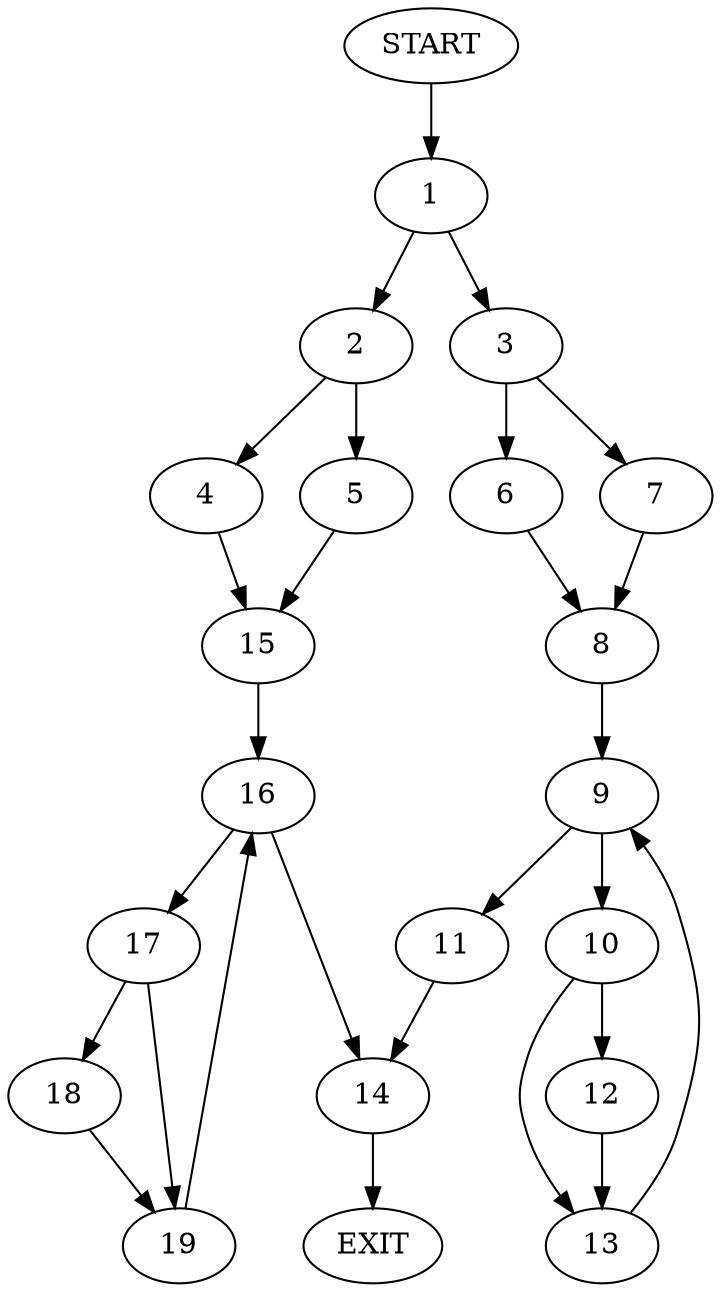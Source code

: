 digraph {
0 [label="START"]
20 [label="EXIT"]
0 -> 1
1 -> 2
1 -> 3
2 -> 4
2 -> 5
3 -> 6
3 -> 7
7 -> 8
6 -> 8
8 -> 9
9 -> 10
9 -> 11
10 -> 12
10 -> 13
11 -> 14
12 -> 13
13 -> 9
14 -> 20
4 -> 15
5 -> 15
15 -> 16
16 -> 14
16 -> 17
17 -> 18
17 -> 19
18 -> 19
19 -> 16
}
